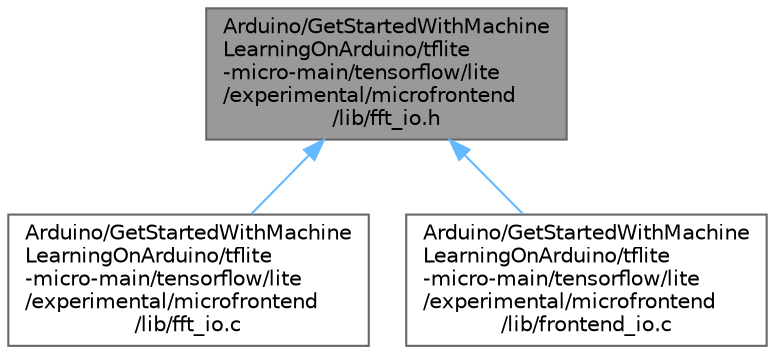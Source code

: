 digraph "Arduino/GetStartedWithMachineLearningOnArduino/tflite-micro-main/tensorflow/lite/experimental/microfrontend/lib/fft_io.h"
{
 // LATEX_PDF_SIZE
  bgcolor="transparent";
  edge [fontname=Helvetica,fontsize=10,labelfontname=Helvetica,labelfontsize=10];
  node [fontname=Helvetica,fontsize=10,shape=box,height=0.2,width=0.4];
  Node1 [id="Node000001",label="Arduino/GetStartedWithMachine\lLearningOnArduino/tflite\l-micro-main/tensorflow/lite\l/experimental/microfrontend\l/lib/fft_io.h",height=0.2,width=0.4,color="gray40", fillcolor="grey60", style="filled", fontcolor="black",tooltip=" "];
  Node1 -> Node2 [id="edge3_Node000001_Node000002",dir="back",color="steelblue1",style="solid",tooltip=" "];
  Node2 [id="Node000002",label="Arduino/GetStartedWithMachine\lLearningOnArduino/tflite\l-micro-main/tensorflow/lite\l/experimental/microfrontend\l/lib/fft_io.c",height=0.2,width=0.4,color="grey40", fillcolor="white", style="filled",URL="$fft__io_8c.html",tooltip=" "];
  Node1 -> Node3 [id="edge4_Node000001_Node000003",dir="back",color="steelblue1",style="solid",tooltip=" "];
  Node3 [id="Node000003",label="Arduino/GetStartedWithMachine\lLearningOnArduino/tflite\l-micro-main/tensorflow/lite\l/experimental/microfrontend\l/lib/frontend_io.c",height=0.2,width=0.4,color="grey40", fillcolor="white", style="filled",URL="$frontend__io_8c.html",tooltip=" "];
}
